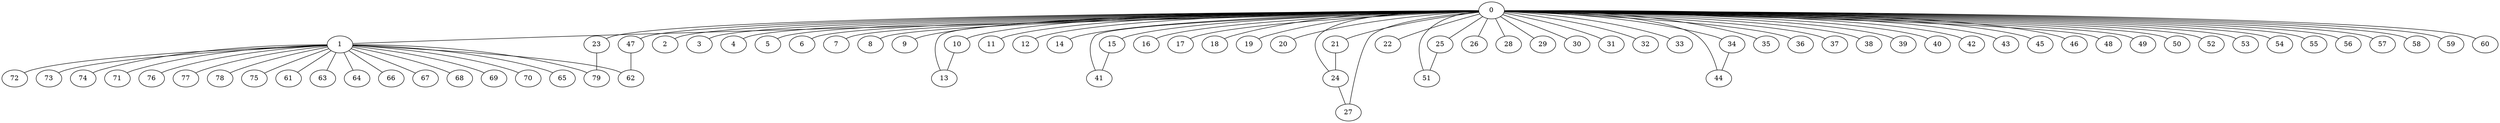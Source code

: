 
graph graphname {
    0 -- 1
0 -- 2
0 -- 3
0 -- 4
0 -- 5
0 -- 6
0 -- 7
0 -- 8
0 -- 9
0 -- 10
0 -- 11
0 -- 12
0 -- 13
0 -- 14
0 -- 15
0 -- 16
0 -- 17
0 -- 18
0 -- 19
0 -- 20
0 -- 21
0 -- 22
0 -- 23
0 -- 24
0 -- 25
0 -- 26
0 -- 27
0 -- 28
0 -- 29
0 -- 30
0 -- 31
0 -- 32
0 -- 33
0 -- 34
0 -- 35
0 -- 36
0 -- 37
0 -- 38
0 -- 39
0 -- 40
0 -- 41
0 -- 42
0 -- 43
0 -- 44
0 -- 45
0 -- 46
0 -- 47
0 -- 48
0 -- 49
0 -- 50
0 -- 51
0 -- 52
0 -- 53
0 -- 54
0 -- 55
0 -- 56
0 -- 57
0 -- 58
0 -- 59
0 -- 60
1 -- 64
1 -- 66
1 -- 67
1 -- 68
1 -- 69
1 -- 70
1 -- 65
1 -- 72
1 -- 73
1 -- 74
1 -- 71
1 -- 76
1 -- 77
1 -- 78
1 -- 79
1 -- 75
1 -- 61
1 -- 62
1 -- 63
10 -- 13
15 -- 41
21 -- 24
23 -- 79
24 -- 27
25 -- 51
34 -- 44
47 -- 62

}
